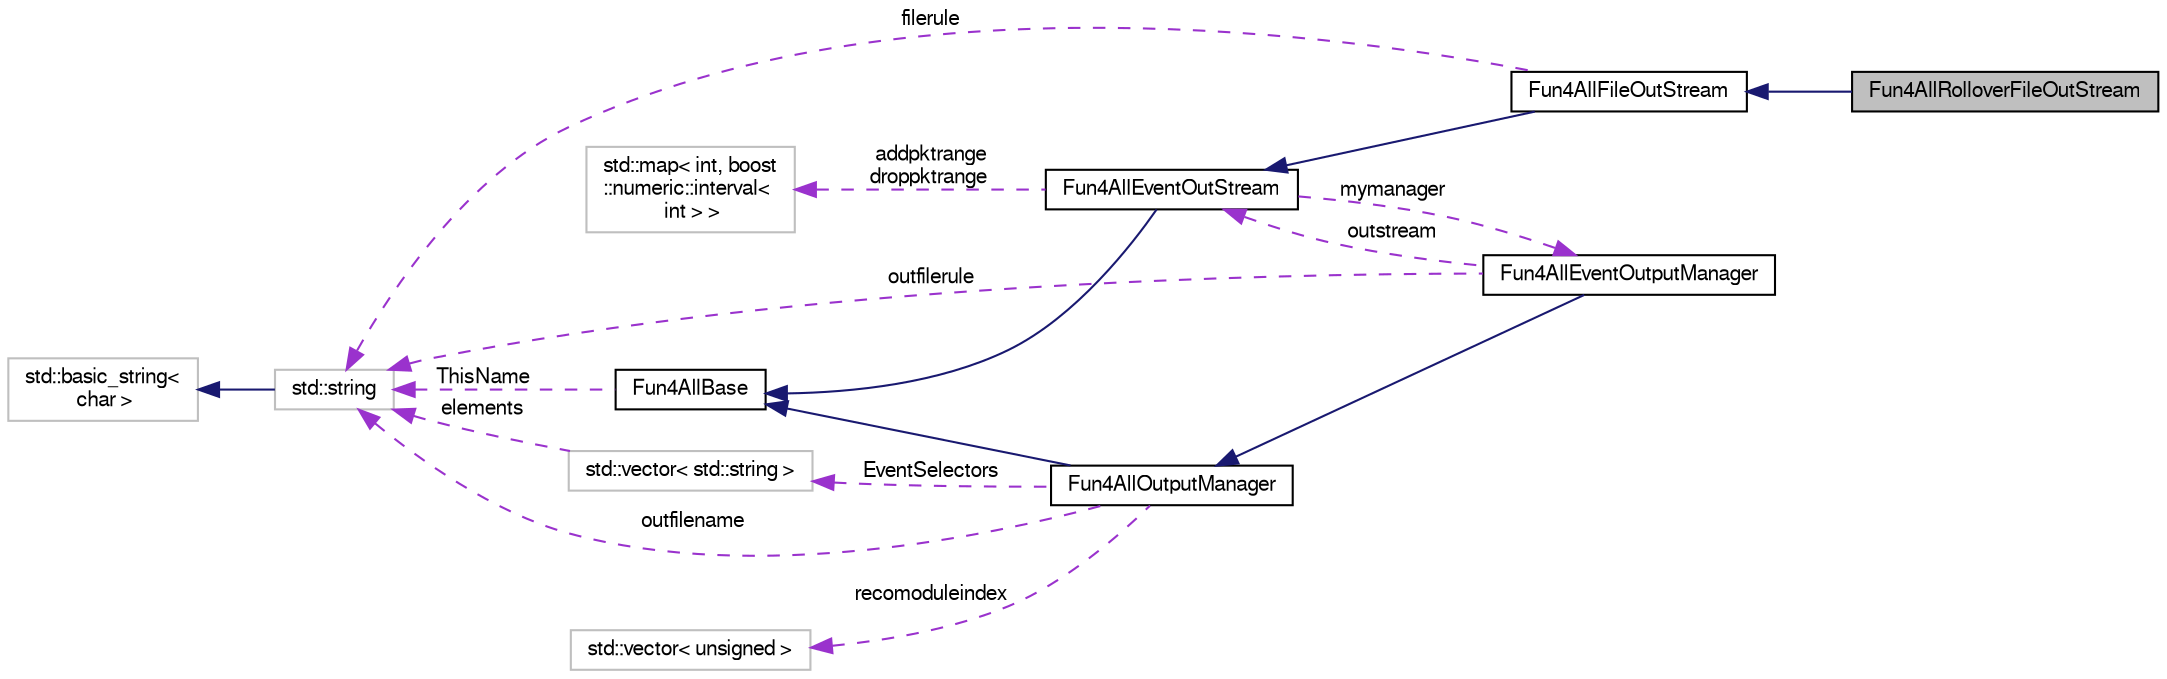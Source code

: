 digraph "Fun4AllRolloverFileOutStream"
{
  bgcolor="transparent";
  edge [fontname="FreeSans",fontsize="10",labelfontname="FreeSans",labelfontsize="10"];
  node [fontname="FreeSans",fontsize="10",shape=record];
  rankdir="LR";
  Node1 [label="Fun4AllRolloverFileOutStream",height=0.2,width=0.4,color="black", fillcolor="grey75", style="filled" fontcolor="black"];
  Node2 -> Node1 [dir="back",color="midnightblue",fontsize="10",style="solid",fontname="FreeSans"];
  Node2 [label="Fun4AllFileOutStream",height=0.2,width=0.4,color="black",URL="$de/d50/classFun4AllFileOutStream.html"];
  Node3 -> Node2 [dir="back",color="midnightblue",fontsize="10",style="solid",fontname="FreeSans"];
  Node3 [label="Fun4AllEventOutStream",height=0.2,width=0.4,color="black",URL="$dc/dab/classFun4AllEventOutStream.html"];
  Node4 -> Node3 [dir="back",color="midnightblue",fontsize="10",style="solid",fontname="FreeSans"];
  Node4 [label="Fun4AllBase",height=0.2,width=0.4,color="black",URL="$d5/dec/classFun4AllBase.html"];
  Node5 -> Node4 [dir="back",color="darkorchid3",fontsize="10",style="dashed",label=" ThisName" ,fontname="FreeSans"];
  Node5 [label="std::string",height=0.2,width=0.4,color="grey75",tooltip="STL class. "];
  Node6 -> Node5 [dir="back",color="midnightblue",fontsize="10",style="solid",fontname="FreeSans"];
  Node6 [label="std::basic_string\<\l char \>",height=0.2,width=0.4,color="grey75",tooltip="STL class. "];
  Node7 -> Node3 [dir="back",color="darkorchid3",fontsize="10",style="dashed",label=" mymanager" ,fontname="FreeSans"];
  Node7 [label="Fun4AllEventOutputManager",height=0.2,width=0.4,color="black",URL="$d2/d4a/classFun4AllEventOutputManager.html"];
  Node8 -> Node7 [dir="back",color="midnightblue",fontsize="10",style="solid",fontname="FreeSans"];
  Node8 [label="Fun4AllOutputManager",height=0.2,width=0.4,color="black",URL="$d8/d77/classFun4AllOutputManager.html"];
  Node4 -> Node8 [dir="back",color="midnightblue",fontsize="10",style="solid",fontname="FreeSans"];
  Node9 -> Node8 [dir="back",color="darkorchid3",fontsize="10",style="dashed",label=" recomoduleindex" ,fontname="FreeSans"];
  Node9 [label="std::vector\< unsigned \>",height=0.2,width=0.4,color="grey75"];
  Node5 -> Node8 [dir="back",color="darkorchid3",fontsize="10",style="dashed",label=" outfilename" ,fontname="FreeSans"];
  Node10 -> Node8 [dir="back",color="darkorchid3",fontsize="10",style="dashed",label=" EventSelectors" ,fontname="FreeSans"];
  Node10 [label="std::vector\< std::string \>",height=0.2,width=0.4,color="grey75"];
  Node5 -> Node10 [dir="back",color="darkorchid3",fontsize="10",style="dashed",label=" elements" ,fontname="FreeSans"];
  Node3 -> Node7 [dir="back",color="darkorchid3",fontsize="10",style="dashed",label=" outstream" ,fontname="FreeSans"];
  Node5 -> Node7 [dir="back",color="darkorchid3",fontsize="10",style="dashed",label=" outfilerule" ,fontname="FreeSans"];
  Node11 -> Node3 [dir="back",color="darkorchid3",fontsize="10",style="dashed",label=" addpktrange\ndroppktrange" ,fontname="FreeSans"];
  Node11 [label="std::map\< int, boost\l::numeric::interval\<\l int \> \>",height=0.2,width=0.4,color="grey75"];
  Node5 -> Node2 [dir="back",color="darkorchid3",fontsize="10",style="dashed",label=" filerule" ,fontname="FreeSans"];
}
